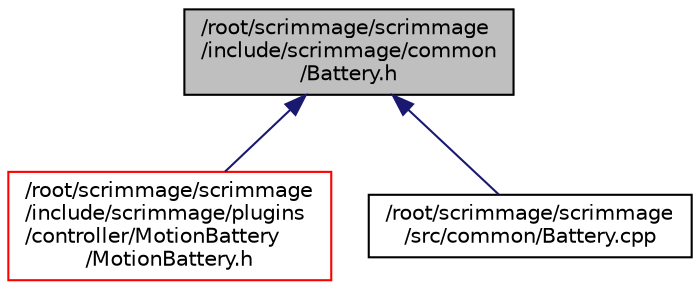 digraph "/root/scrimmage/scrimmage/include/scrimmage/common/Battery.h"
{
 // LATEX_PDF_SIZE
  edge [fontname="Helvetica",fontsize="10",labelfontname="Helvetica",labelfontsize="10"];
  node [fontname="Helvetica",fontsize="10",shape=record];
  Node1 [label="/root/scrimmage/scrimmage\l/include/scrimmage/common\l/Battery.h",height=0.2,width=0.4,color="black", fillcolor="grey75", style="filled", fontcolor="black",tooltip="Brief file description."];
  Node1 -> Node2 [dir="back",color="midnightblue",fontsize="10",style="solid",fontname="Helvetica"];
  Node2 [label="/root/scrimmage/scrimmage\l/include/scrimmage/plugins\l/controller/MotionBattery\l/MotionBattery.h",height=0.2,width=0.4,color="red", fillcolor="white", style="filled",URL="$MotionBattery_8h.html",tooltip="Brief file description."];
  Node1 -> Node4 [dir="back",color="midnightblue",fontsize="10",style="solid",fontname="Helvetica"];
  Node4 [label="/root/scrimmage/scrimmage\l/src/common/Battery.cpp",height=0.2,width=0.4,color="black", fillcolor="white", style="filled",URL="$Battery_8cpp.html",tooltip="Brief file description."];
}
